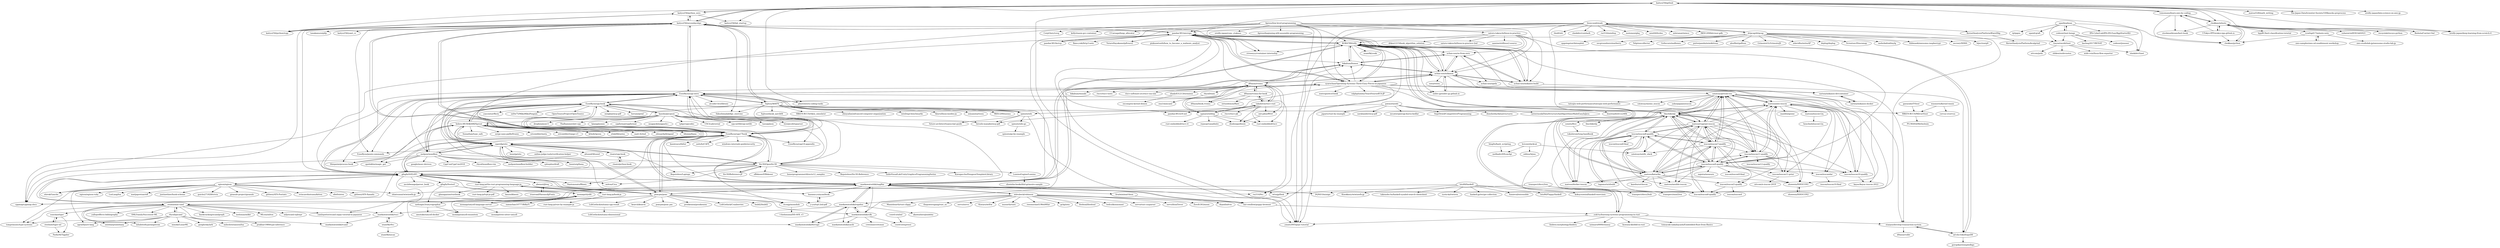 digraph G {
"kaityo256/github" -> "kaityo256/python_zero"
"kaityo256/github" -> "kaityo256/python2cpp"
"kaityo256/github" -> "kaityo256/sevendayshpc"
"kaityo256/github" -> "tomomano/learn-aws-by-coding"
"kaityo256/github" -> "kaityo256/lab_startup"
"kaityo256/github" -> "matsui528/math_writing"
"kaityo256/github" -> "chokkan/mlnote"
"kaityo256/github" -> "chokkan/python"
"kaityo256/github" -> "ymmt2005/grpc-tutorial" ["e"=1]
"kaityo256/github" -> "pandax381/microps"
"kaityo256/github" -> "The-Japan-DataScientist-Society/100knocks-preprocess" ["e"=1]
"kaityo256/github" -> "pfnet/intern-coding-tasks" ["e"=1]
"kaityo256/github" -> "fkubota/Carrier-Owl" ["e"=1]
"kaityo256/github" -> "oreilly-japan/data-science-on-aws-jp"
"kaityo256/github" -> "oreilly-japan/deep-learning-from-scratch-4" ["e"=1]
"bolero-MURAKAMI/Sprout" -> "edouarda/brigand" ["e"=1]
"bolero-MURAKAMI/Sprout" -> "ldionne/hana" ["e"=1]
"bolero-MURAKAMI/Sprout" -> "EzoeRyou/cpp-book"
"bolero-MURAKAMI/Sprout" -> "EzoeRyou/cpp17book"
"bolero-MURAKAMI/Sprout" -> "boostorg/hana" ["e"=1]
"bolero-MURAKAMI/Sprout" -> "foonathan/type_safe" ["e"=1]
"bolero-MURAKAMI/Sprout" -> "cpprefjp/site"
"bolero-MURAKAMI/Sprout" -> "serge-sans-paille/frozen" ["e"=1]
"bolero-MURAKAMI/Sprout" -> "apolukhin/magic_get" ["e"=1]
"bolero-MURAKAMI/Sprout" -> "ericniebler/meta" ["e"=1]
"bolero-MURAKAMI/Sprout" -> "ericniebler/range-v3" ["e"=1]
"bolero-MURAKAMI/Sprout" -> "melpon/wandbox"
"bolero-MURAKAMI/Sprout" -> "kthohr/gcem" ["e"=1]
"bolero-MURAKAMI/Sprout" -> "stlab/libraries" ["e"=1]
"bolero-MURAKAMI/Sprout" -> "matt-42/iod" ["e"=1]
"dripcap/dripcap" -> "deplug/deplug"
"dripcap/dripcap" -> "Screetsec/Dracnmap" ["e"=1]
"dripcap/dripcap" -> "mehrdadrad/mylg" ["e"=1]
"dripcap/dripcap" -> "thibmaek/awesome-raspberrypi" ["e"=1]
"dripcap/dripcap" -> "secrary/SSMA" ["e"=1]
"dripcap/dripcap" -> "linux-noah/noah"
"dripcap/dripcap" -> "bijection/g9" ["e"=1]
"dripcap/dripcap" -> "upgoingstar/datasploit" ["e"=1]
"dripcap/dripcap" -> "secgroundzero/warberry" ["e"=1]
"dripcap/dripcap" -> "Yelp/osxcollector" ["e"=1]
"dripcap/dripcap" -> "GoSecure/malboxes" ["e"=1]
"dripcap/dripcap" -> "putterpanda/mimikittenz" ["e"=1]
"dripcap/dripcap" -> "alexflint/gallium" ["e"=1]
"dripcap/dripcap" -> "GrimoireGL/GrimoireJS"
"dripcap/dripcap" -> "xdavidhu/mitmAP" ["e"=1]
"KOBA789/relly" -> "yuk1ty/learning-systems-programming-in-rust"
"KOBA789/relly" -> "ad-sho-loko/bogoDB"
"KOBA789/relly" -> "pandax381/microps"
"KOBA789/relly" -> "hikalium/liumos"
"KOBA789/relly" -> "uchan-nos/mikanos"
"KOBA789/relly" -> "matsuu/aws-isucon"
"KOBA789/relly" -> "starpos/develop-transaction-system"
"KOBA789/relly" -> "tkuchiki/alp"
"KOBA789/relly" -> "uchan-nos/mikanos-build"
"KOBA789/relly" -> "ymmt2005/grpc-tutorial" ["e"=1]
"KOBA789/relly" -> "maekawatoshiki/naglfar"
"KOBA789/relly" -> "utam0k/youki" ["e"=1]
"KOBA789/relly" -> "syarochan/Operating-Systems-Three-Easy-Pieces-in-japanese"
"KOBA789/relly" -> "rrreeeyyy/container-internship"
"KOBA789/relly" -> "uchan-nos/os-from-zero"
"starpos/develop-transaction-system" -> "d0iasm/vulbr"
"starpos/develop-transaction-system" -> "ad-sho-loko/bogoDB"
"syarochan/Operating-Systems-Three-Easy-Pieces-in-japanese" -> "pandax381/microps"
"syarochan/Operating-Systems-Three-Easy-Pieces-in-japanese" -> "ralphplumley/TeachYourselfCS-JP"
"syarochan/Operating-Systems-Three-Easy-Pieces-in-japanese" -> "EzoeRyou/cpp-intro"
"syarochan/Operating-Systems-Three-Easy-Pieces-in-japanese" -> "hikalium/liumos"
"syarochan/Operating-Systems-Three-Easy-Pieces-in-japanese" -> "KOBA789/relly"
"syarochan/Operating-Systems-Three-Easy-Pieces-in-japanese" -> "uchan-nos/mikanos"
"syarochan/Operating-Systems-Three-Easy-Pieces-in-japanese" -> "ad-sho-loko/bogoDB"
"syarochan/Operating-Systems-Three-Easy-Pieces-in-japanese" -> "catatsuy/private-isu"
"syarochan/Operating-Systems-Three-Easy-Pieces-in-japanese" -> "osdev-jp/osdev-jp.github.io"
"syarochan/Operating-Systems-Three-Easy-Pieces-in-japanese" -> "starpos/develop-transaction-system"
"syarochan/Operating-Systems-Three-Easy-Pieces-in-japanese" -> "hiroshi-manabe/sicp-pdf" ["e"=1]
"syarochan/Operating-Systems-Three-Easy-Pieces-in-japanese" -> "ymmt2005/grpc-tutorial" ["e"=1]
"syarochan/Operating-Systems-Three-Easy-Pieces-in-japanese" -> "Shinpeim/process-book" ["e"=1]
"syarochan/Operating-Systems-Three-Easy-Pieces-in-japanese" -> "yuk1ty/learning-systems-programming-in-rust"
"syarochan/Operating-Systems-Three-Easy-Pieces-in-japanese" -> "zoetrope/etcd-book"
"Siv3D/OpenSiv3D" -> "Siv3D/Reference-JP"
"Siv3D/OpenSiv3D" -> "cppmap/cppmap.docs"
"Siv3D/OpenSiv3D" -> "EzoeRyou/cpp17book"
"Siv3D/OpenSiv3D" -> "cpprefjp/site"
"Siv3D/OpenSiv3D" -> "Kasugaccho/DungeonTemplateLibrary" ["e"=1]
"Siv3D/OpenSiv3D" -> "Reputeless/Laptops"
"Siv3D/OpenSiv3D" -> "LuminoEngine/Lumino"
"Siv3D/OpenSiv3D" -> "bolero-MURAKAMI/Sprout"
"Siv3D/OpenSiv3D" -> "effekseer/Effekseer" ["e"=1]
"Siv3D/OpenSiv3D" -> "boxerprogrammer/directx12_samples" ["e"=1]
"Siv3D/OpenSiv3D" -> "Reputeless/Siv3D-Reference"
"Siv3D/OpenSiv3D" -> "miiton/Cica" ["e"=1]
"Siv3D/OpenSiv3D" -> "EzoeRyou/cpp-intro"
"Siv3D/OpenSiv3D" -> "gfngfn/SATySFi"
"Siv3D/OpenSiv3D" -> "IndieVisualLab/UnityGraphicsProgrammingSeries" ["e"=1]
"steshaw/tiger-ml" -> "sunchao/tiger"
"steshaw/tiger-ml" -> "ParkerK/Tigpiler"
"Siv3D/Reference-JP" -> "Siv3D/OpenSiv3D"
"melpon/wandbox" -> "rhysd/wandbox-vim"
"melpon/wandbox" -> "bolero-MURAKAMI/Sprout"
"melpon/wandbox" -> "EzoeRyou/cpp-book"
"melpon/wandbox" -> "cpprefjp/site"
"melpon/wandbox" -> "melpon/wandbox-builder"
"melpon/wandbox" -> "EzoeRyou/cpp17book"
"melpon/wandbox" -> "Siv3D/OpenSiv3D"
"melpon/wandbox" -> "boostorg/hana" ["e"=1]
"melpon/wandbox" -> "gfngfn/SATySFi"
"melpon/wandbox" -> "EzoeRyou/cpp-intro"
"melpon/wandbox" -> "Shinpeim/process-book" ["e"=1]
"melpon/wandbox" -> "apolukhin/magic_get" ["e"=1]
"melpon/wandbox" -> "cplusplus/draft" ["e"=1]
"melpon/wandbox" -> "google/mozc-devices" ["e"=1]
"melpon/wandbox" -> "CppCon/CppCon2018" ["e"=1]
"poacpm/poac" -> "maekawatoshiki/naglfar"
"poacpm/poac" -> "gfngfn/SATySFi"
"poacpm/poac" -> "LoliGothick/mitama-cpp-result"
"poacpm/poac" -> "cpprefjp/site"
"poacpm/poac" -> "build2/build2" ["e"=1]
"poacpm/poac" -> "kearch/kearch"
"poacpm/poac" -> "EzoeRyou/cpp17book"
"poacpm/poac" -> "poacpm/poac.pm"
"poacpm/poac" -> "proskenion/proskenion"
"poacpm/poac" -> "cppmap/cppmap.docs"
"poacpm/poac" -> "EzoeRyou/cpp-intro"
"poacpm/poac" -> "LoliGothick/Cranberries"
"poacpm/poac" -> "maekawatoshiki/cilk"
"poacpm/poac" -> "esumii/min-caml"
"poacpm/poac" -> "ricosjp/monolish"
"chokkan/mlnote" -> "chokkan/python"
"chokkan/mlnote" -> "icoxfog417/mlnote-note"
"chokkan/mlnote" -> "tomomano/learn-aws-by-coding"
"chokkan/mlnote" -> "UTokyo-IPP/utokyo-ipp.github.io"
"chokkan/mlnote" -> "stockmarkteam/bert-book" ["e"=1]
"chokkan/mlnote" -> "suhara/cis6930-fall2021"
"chokkan/mlnote" -> "fkubota/Carrier-Owl" ["e"=1]
"chokkan/mlnote" -> "recsyslab/recsys-python"
"chokkan/mlnote" -> "oreilly-japan/deep-learning-from-scratch-4" ["e"=1]
"chokkan/mlnote" -> "hppRC/bert-classification-tutorial" ["e"=1]
"ricosjp/monolish" -> "t-hishinuma/DD-AVX_v3"
"UTokyo-IPP/utokyo-ipp.github.io" -> "chokkan/python"
"UTokyo-IPP/utokyo-ipp.github.io" -> "chokkan/mlnote"
"UTokyo-IPP/utokyo-ipp.github.io" -> "tomomano/learn-aws-by-coding"
"tomomano/learn-aws-by-coding" -> "kaityo256/github"
"tomomano/learn-aws-by-coding" -> "chokkan/python"
"tomomano/learn-aws-by-coding" -> "chokkan/mlnote"
"tomomano/learn-aws-by-coding" -> "stockmarkteam/bert-book" ["e"=1]
"fujitsu/A64FX" -> "kaityo256/sevendayshpc"
"fujitsu/A64FX" -> "fujitsu/xbyak_aarch64" ["e"=1]
"fujitsu/A64FX" -> "maekawatoshiki/cilk"
"fujitsu/A64FX" -> "EzoeRyou/cpp-intro"
"fujitsu/A64FX" -> "RIKEN-RCCS/riken_simulator"
"fujitsu/A64FX" -> "shioyadan/advanced-computer-organization"
"fujitsu/A64FX" -> "fukushimalab/hpc_exercise"
"fujitsu/A64FX" -> "ricosjp/monolish"
"fujitsu/A64FX" -> "intel/mpi-benchmarks" ["e"=1]
"fujitsu/A64FX" -> "tkmru/linux-insides-ja"
"fujitsu/A64FX" -> "seiyanuta/resea"
"fujitsu/A64FX" -> "syarochan/Operating-Systems-Three-Easy-Pieces-in-japanese"
"fujitsu/A64FX" -> "RKX1209/nsemu"
"fujitsu/A64FX" -> "EzoeRyou/cpp17book"
"fujitsu/A64FX" -> "RIKEN-RCCS/MilvusVisor"
"isucon/isucon11-prior" -> "nttcom/n-isucon-2019"
"matsuu/isucon12q" -> "henchiyb/isucon12q"
"rinatz/cpp-book" -> "rinatz/python-book"
"rinatz/cpp-book" -> "cpprefjp/site"
"rinatz/python-book" -> "rinatz/cpp-book"
"KernelAnalysisPlatform/KlareDbg" -> "KernelAnalysisPlatform/kvalgrind"
"isucon/isucandar" -> "isucon/isucon10-final"
"linux-noah/noah" -> "gfngfn/SATySFi"
"linux-noah/noah" -> "dripcap/dripcap"
"linux-noah/noah" -> "maekawatoshiki/naglfar"
"linux-noah/noah" -> "rui314/9cc" ["e"=1]
"linux-noah/noah" -> "syarochan/Operating-Systems-Three-Easy-Pieces-in-japanese"
"linux-noah/noah" -> "KernelAnalysisPlatform/KlareDbg"
"linux-noah/noah" -> "tbodt/ish" ["e"=1]
"linux-noah/noah" -> "pandax381/microps"
"linux-noah/noah" -> "slankdev/cuishark"
"linux-noah/noah" -> "rui314/minilisp" ["e"=1]
"linux-noah/noah" -> "matsuu/vagrant-isucon"
"linux-noah/noah" -> "motemen/ghq" ["e"=1]
"linux-noah/noah" -> "mist64/hvdos" ["e"=1]
"linux-noah/noah" -> "mhiramat/mincs"
"linux-noah/noah" -> "RKX1209/bitvisor-gdb"
"rhysd/gocaml" -> "esumii/min-caml"
"rhysd/gocaml" -> "milochristiansen/lua" ["e"=1]
"rhysd/gocaml" -> "prakhar1989/type-inference" ["e"=1]
"rhysd/gocaml" -> "minoki/LunarML"
"rhysd/gocaml" -> "inhabitedtype/angstrom" ["e"=1]
"rhysd/gocaml" -> "google/skylark" ["e"=1]
"rhysd/gocaml" -> "tomprimozic/type-systems" ["e"=1]
"rhysd/gocaml" -> "smlsharp/smlsharp" ["e"=1]
"rhysd/gocaml" -> "agraef/pure-lang"
"sarisia/mikanos-docker" -> "sarisia/mikanos-devcontainer"
"kaityo256/python_zero" -> "kaityo256/sevendayshpc"
"kaityo256/python_zero" -> "kaityo256/github"
"kaityo256/python_zero" -> "kaityo256/python2cpp"
"kaityo256/python_zero" -> "kaityo256/lab_startup"
"hikalium/liumos" -> "uchan-nos/mikanos"
"hikalium/liumos" -> "uchan-nos/os-from-zero"
"hikalium/liumos" -> "hikalium/wasabi"
"hikalium/liumos" -> "KOBA789/relly"
"hikalium/liumos" -> "maekawatoshiki/naglfar"
"ad-sho-loko/bogoDB" -> "starpos/develop-transaction-system"
"ad-sho-loko/bogoDB" -> "KOBA789/relly"
"ad-sho-loko/bogoDB" -> "goropikari/simpledbgo"
"yuk1ty/learning-systems-programming-in-rust" -> "KOBA789/relly"
"yuk1ty/learning-systems-programming-in-rust" -> "ymmt2005/grpc-tutorial" ["e"=1]
"yuk1ty/learning-systems-programming-in-rust" -> "uzimaru0000/clumsy" ["e"=1]
"yuk1ty/learning-systems-programming-in-rust" -> "kuwana-kb/ddd-in-rust" ["e"=1]
"yuk1ty/learning-systems-programming-in-rust" -> "tomoyuki-nakabayashi/Embedded-Rust-from-Basics"
"yuk1ty/learning-systems-programming-in-rust" -> "starpos/develop-transaction-system"
"yuk1ty/learning-systems-programming-in-rust" -> "lindera-morphology/lindera" ["e"=1]
"gfngfn/SATySFi" -> "poacpm/poac"
"gfngfn/SATySFi" -> "shirok/Gauche" ["e"=1]
"gfngfn/SATySFi" -> "egison/egison"
"gfngfn/SATySFi" -> "esumii/min-caml"
"gfngfn/SATySFi" -> "Naotonosato/Blawn" ["e"=1]
"gfngfn/SATySFi" -> "EzoeRyou/cpp-intro"
"gfngfn/SATySFi" -> "maekawatoshiki/naglfar"
"gfngfn/SATySFi" -> "abenori/jlreq"
"gfngfn/SATySFi" -> "gfngfn/Sesterl"
"gfngfn/SATySFi" -> "rust-lang-ja/the-rust-programming-language-ja"
"gfngfn/SATySFi" -> "camlspotter/ocaml-zippy-tutorial-in-japanese"
"gfngfn/SATySFi" -> "monaqa/slydifi"
"gfngfn/SATySFi" -> "miiton/Cica" ["e"=1]
"gfngfn/SATySFi" -> "EzoeRyou/cpp17book"
"gfngfn/SATySFi" -> "asciidwango/parser_book"
"kaityo256/sevendayshpc" -> "kaityo256/python_zero"
"kaityo256/sevendayshpc" -> "kaityo256/github"
"kaityo256/sevendayshpc" -> "kaityo256/python2cpp"
"kaityo256/sevendayshpc" -> "fujitsu/A64FX"
"kaityo256/sevendayshpc" -> "pandax381/microps"
"kaityo256/sevendayshpc" -> "EzoeRyou/cpp-intro"
"kaityo256/sevendayshpc" -> "cppmap/cppmap.docs"
"kaityo256/sevendayshpc" -> "KOBA789/relly"
"kaityo256/sevendayshpc" -> "maekawatoshiki/naglfar"
"kaityo256/sevendayshpc" -> "EzoeRyou/cpp17book"
"kaityo256/sevendayshpc" -> "fukushimalab/hpc_exercise"
"kaityo256/sevendayshpc" -> "EzoeRyou/posix-commands"
"kaityo256/sevendayshpc" -> "gfngfn/SATySFi"
"kaityo256/sevendayshpc" -> "tanakamura/pllp"
"kaityo256/sevendayshpc" -> "kaityo256/yaml_cv" ["e"=1]
"rust-lang-ja/the-rust-programming-language-ja" -> "hazama-yuinyan/book"
"rust-lang-ja/the-rust-programming-language-ja" -> "rust-lang-ja/book-ja"
"rust-lang-ja/the-rust-programming-language-ja" -> "ghmagazine/rustbook" ["e"=1]
"rust-lang-ja/the-rust-programming-language-ja" -> "gfngfn/SATySFi"
"rust-lang-ja/the-rust-programming-language-ja" -> "rust-lang-ja/trpl-ja-pdf"
"rust-lang-ja/the-rust-programming-language-ja" -> "kmizu/klassic"
"rust-lang-ja/the-rust-programming-language-ja" -> "y-yu/trpl-2nd-pdf"
"cpprefjp/site" -> "boostjp/site"
"cpprefjp/site" -> "EzoeRyou/cpp17book"
"cpprefjp/site" -> "cppmap/cppmap.docs"
"cpprefjp/site" -> "EzoeRyou/cpp-intro"
"cpprefjp/site" -> "bolero-MURAKAMI/Sprout"
"cpprefjp/site" -> "EzoeRyou/cpp-book"
"cpprefjp/site" -> "Siv3D/OpenSiv3D"
"cpprefjp/site" -> "poacpm/poac"
"cpprefjp/site" -> "Reputeless/Laptops"
"cpprefjp/site" -> "rinatz/cpp-book"
"cpprefjp/site" -> "online-judge-tools/verification-helper" ["e"=1]
"cpprefjp/site" -> "EzoeRyou/posix-commands"
"cpprefjp/site" -> "melpon/wandbox"
"cpprefjp/site" -> "altseed/Altseed"
"EzoeRyou/cpp-intro" -> "EzoeRyou/cpp17book"
"EzoeRyou/cpp-intro" -> "EzoeRyou/cpp-book"
"EzoeRyou/cpp-intro" -> "spinute/ods"
"EzoeRyou/cpp-intro" -> "kaityo256/sevendayshpc"
"EzoeRyou/cpp-intro" -> "cpprefjp/site"
"EzoeRyou/cpp-intro" -> "Naotonosato/Blawn" ["e"=1]
"EzoeRyou/cpp-intro" -> "cppmap/cppmap.docs"
"EzoeRyou/cpp-intro" -> "EzoeRyou/posix-commands"
"EzoeRyou/cpp-intro" -> "syarochan/Operating-Systems-Three-Easy-Pieces-in-japanese"
"EzoeRyou/cpp-intro" -> "gfngfn/SATySFi"
"EzoeRyou/cpp-intro" -> "fujitsu/A64FX"
"EzoeRyou/cpp-intro" -> "rui314/9cc" ["e"=1]
"EzoeRyou/cpp-intro" -> "pfnet/intern-coding-tasks" ["e"=1]
"EzoeRyou/cpp-intro" -> "atcoder-live/library" ["e"=1]
"EzoeRyou/cpp-intro" -> "maekawatoshiki/naglfar"
"esumii/min-caml" -> "rhysd/gocaml"
"esumii/min-caml" -> "tomprimozic/type-systems" ["e"=1]
"esumii/min-caml" -> "smlsharp/smlsharp" ["e"=1]
"esumii/min-caml" -> "camlspotter/ocaml-zippy-tutorial-in-japanese"
"esumii/min-caml" -> "backtracking/ocamlgraph" ["e"=1]
"esumii/min-caml" -> "maekawatoshiki/rucc"
"esumii/min-caml" -> "melsman/mlkit" ["e"=1]
"esumii/min-caml" -> "MLton/mlton" ["e"=1]
"esumii/min-caml" -> "inhabitedtype/angstrom" ["e"=1]
"esumii/min-caml" -> "gfngfn/SATySFi"
"esumii/min-caml" -> "maekawatoshiki/rcaml"
"esumii/min-caml" -> "sunchao/tiger"
"esumii/min-caml" -> "mfp/ocaml-sqlexpr"
"esumii/min-caml" -> "yallop/effects-bibliography" ["e"=1]
"esumii/min-caml" -> "SMLFamily/Successor-ML" ["e"=1]
"d0iasm/rvemu-for-book" -> "d0iasm/rvemu"
"d0iasm/rvemu-for-book" -> "takahirox/riscv-rust"
"d0iasm/rvemu-for-book" -> "siriusdemon/Rare"
"d0iasm/rvemu-for-book" -> "d0iasm/book.rvemu"
"d0iasm/rvemu" -> "d0iasm/rvemu-for-book"
"d0iasm/rvemu" -> "takahirox/riscv-rust"
"d0iasm/rvemu" -> "sgmarz/osblog"
"d0iasm/rvemu" -> "mit-pdos/RVirt"
"d0iasm/rvemu" -> "hikalium/liumos"
"d0iasm/rvemu" -> "rust-embedded/riscv" ["e"=1]
"d0iasm/rvemu" -> "d0iasm/book.rvemu"
"d0iasm/rvemu" -> "hikalium/wasabi"
"d0iasm/rvemu" -> "riscv/riscv-tests" ["e"=1]
"d0iasm/rvemu" -> "riscv-software-src/riscv-isa-sim" ["e"=1]
"d0iasm/rvemu" -> "shady831213/terminus"
"d0iasm/rvemu" -> "uchan-nos/mikanos"
"d0iasm/rvemu" -> "rhysd/wain"
"d0iasm/rvemu" -> "pandax381/microps"
"takahirox/riscv-rust" -> "d0iasm/rvemu"
"takahirox/riscv-rust" -> "d0iasm/rvemu-for-book"
"takahirox/riscv-rust" -> "sgmarz/osblog"
"takahirox/riscv-rust" -> "rust-embedded/riscv" ["e"=1]
"takahirox/riscv-rust" -> "mit-pdos/RVirt"
"takahirox/riscv-rust" -> "riscv/riscv-pk" ["e"=1]
"takahirox/riscv-rust" -> "diodesign/diosix"
"takahirox/riscv-rust" -> "pandax381/xv6-net"
"EzoeRyou/cpp17book" -> "EzoeRyou/cpp-book"
"EzoeRyou/cpp17book" -> "EzoeRyou/cpp-intro"
"EzoeRyou/cpp17book" -> "cpprefjp/site"
"EzoeRyou/cpp17book" -> "EzoeRyou/cpp14-appendix"
"EzoeRyou/cpp17book" -> "bolero-MURAKAMI/Sprout"
"EzoeRyou/cpp17book" -> "cppmap/cppmap.docs"
"EzoeRyou/cpp17book" -> "Siv3D/OpenSiv3D"
"EzoeRyou/cpp17book" -> "kaityo256/sevendayshpc"
"EzoeRyou/cpp17book" -> "gfngfn/SATySFi"
"EzoeRyou/cpp17book" -> "poacpm/poac"
"EzoeRyou/cpp17book" -> "kazatsuyu/fafnir"
"EzoeRyou/cpp17book" -> "aoitofu/CAFE" ["e"=1]
"EzoeRyou/cpp17book" -> "maekawatoshiki/naglfar"
"EzoeRyou/cpp17book" -> "windows-internals-guide/security" ["e"=1]
"maekawatoshiki/naglfar" -> "maekawatoshiki/rapidus"
"maekawatoshiki/naglfar" -> "maekawatoshiki/rucc"
"maekawatoshiki/naglfar" -> "hikalium/liumos"
"maekawatoshiki/naglfar" -> "maekawatoshiki/ferrugo"
"maekawatoshiki/naglfar" -> "maekawatoshiki/cilk"
"maekawatoshiki/naglfar" -> "poacpm/poac"
"maekawatoshiki/naglfar" -> "mbrubeck/robinson"
"maekawatoshiki/naglfar" -> "DQNEO/minigo" ["e"=1]
"maekawatoshiki/naglfar" -> "KOBA789/relly"
"maekawatoshiki/naglfar" -> "gfngfn/SATySFi"
"maekawatoshiki/naglfar" -> "lmt-swallow/puppy-browser"
"maekawatoshiki/naglfar" -> "liva/minimal-linux"
"maekawatoshiki/naglfar" -> "hazama-yuinyan/book"
"maekawatoshiki/naglfar" -> "rui314/9cc" ["e"=1]
"maekawatoshiki/naglfar" -> "kaityo256/sevendayshpc"
"maekawatoshiki/rapidus" -> "maekawatoshiki/naglfar"
"maekawatoshiki/rapidus" -> "maekawatoshiki/ferrugo"
"maekawatoshiki/rapidus" -> "maekawatoshiki/yacht"
"maekawatoshiki/rapidus" -> "maekawatoshiki/cilk"
"maekawatoshiki/rapidus" -> "akawashiro/jendeley"
"maekawatoshiki/rapidus" -> "maekawatoshiki/rucc"
"uchan-nos/mikanos" -> "uchan-nos/mikanos-build"
"uchan-nos/mikanos" -> "uchan-nos/os-from-zero"
"uchan-nos/mikanos" -> "hikalium/liumos"
"uchan-nos/mikanos" -> "osdev-jp/osdev-jp.github.io"
"uchan-nos/mikanos" -> "sarisia/mikanos-docker"
"uchan-nos/mikanos" -> "KOBA789/relly"
"uchan-nos/mikanos" -> "nuta/resea" ["e"=1]
"uchan-nos/mikanos" -> "pandax381/microps"
"uchan-nos/mikanos" -> "uchan-nos/opela"
"uchan-nos/mikanos" -> "syarochan/Operating-Systems-Three-Easy-Pieces-in-japanese"
"uchan-nos/mikanos" -> "sarisia/mikanos-devcontainer"
"uchan-nos/mikanos" -> "d0iasm/rvemu"
"patmorin/ods" -> "spinute/ods"
"patmorin/ods" -> "donsheehy/datastructures"
"patmorin/ods" -> "careermonk/DataStructureAndAlgorithmsMadeEasyInJava" ["e"=1]
"patmorin/ods" -> "bos/stanford-cs240h" ["e"=1]
"patmorin/ods" -> "japaric/rust-by-example" ["e"=1]
"patmorin/ods" -> "sarabander/sicp-pdf" ["e"=1]
"patmorin/ods" -> "necatiergin/cpp-kursu-kodlar" ["e"=1]
"patmorin/ods" -> "SuprDewd/CompetitiveProgramming" ["e"=1]
"lotz84/haskell" -> "shiatsumat/wiwinwlh-jp"
"lotz84/haskell" -> "haskell-jp/recipe-collection"
"lotz84/haskell" -> "fumieval/extensible"
"lotz84/haskell" -> "lotz84/FlappyHaskell"
"lotz84/haskell" -> "kokuyouwind/haskell-exercises"
"lotz84/haskell" -> "Kinokkory/wiwinwlh-jp"
"lotz84/haskell" -> "takenobu-hs/haskell-symbol-search-cheatsheet" ["e"=1]
"lotz84/haskell" -> "ryota-ka/twterm"
"abenori/jlreq" -> "trueroad/HaranoAjiFonts"
"abenori/jlreq" -> "wtsnjp/llmk"
"mbrubeck/robinson" -> "maekawatoshiki/naglfar"
"mbrubeck/robinson" -> "reesmichael1/WebWhir"
"mbrubeck/robinson" -> "gchp/iota" ["e"=1]
"mbrubeck/robinson" -> "litehtml/litehtml" ["e"=1]
"mbrubeck/robinson" -> "twilco/kosmonaut" ["e"=1]
"mbrubeck/robinson" -> "maekawatoshiki/rapidus"
"mbrubeck/robinson" -> "lmt-swallow/puppy-browser"
"mbrubeck/robinson" -> "servo/rust-cssparser" ["e"=1]
"mbrubeck/robinson" -> "servo/html5ever" ["e"=1]
"mbrubeck/robinson" -> "ZeroX-DG/moon" ["e"=1]
"mbrubeck/robinson" -> "Manishearth/rust-clippy" ["e"=1]
"mbrubeck/robinson" -> "thepowersgang/rust_os" ["e"=1]
"mbrubeck/robinson" -> "servo/servo" ["e"=1]
"mbrubeck/robinson" -> "Kintaro/wtftw" ["e"=1]
"mbrubeck/robinson" -> "murarth/rusti" ["e"=1]
"Apress/low-level-programming" -> "KOBA789/relly"
"Apress/low-level-programming" -> "rrreeeyyy/container-internship"
"Apress/low-level-programming" -> "satoru-takeuchi/linux-in-practice"
"Apress/low-level-programming" -> "maekawatoshiki/naglfar"
"Apress/low-level-programming" -> "DQNEO/minigo" ["e"=1]
"Apress/low-level-programming" -> "oreilly-japan/conc_ytakano"
"Apress/low-level-programming" -> "uchan-nos/mikanos"
"Apress/low-level-programming" -> "Apress/beginning-x64-assembly-programming"
"Apress/low-level-programming" -> "syarochan/Operating-Systems-Three-Easy-Pieces-in-japanese"
"Apress/low-level-programming" -> "CorpGlory/vsvg"
"Apress/low-level-programming" -> "kellyi/nasm-gcc-container"
"Apress/low-level-programming" -> "ymmt2005/grpc-tutorial" ["e"=1]
"Apress/low-level-programming" -> "CCareaga/heap_allocator" ["e"=1]
"wasmerio/kernel-wasm" -> "cervus-v/cervus" ["e"=1]
"wasmerio/kernel-wasm" -> "RIKEN-RCCS/MilvusVisor"
"bcicen/slackcat" -> "catatsuy/notify_slack"
"bcicen/slackcat" -> "melbadry9/ScanApi"
"bcicen/slackcat" -> "edduu/Arjun"
"sgmarz/osblog" -> "rust-embedded/riscv-rt" ["e"=1]
"sgmarz/osblog" -> "takahirox/riscv-rust"
"sgmarz/osblog" -> "d0iasm/rvemu"
"sgmarz/osblog" -> "diodesign/diosix"
"sgmarz/osblog" -> "rust-embedded/riscv" ["e"=1]
"sgmarz/osblog" -> "repnop/vanadinite"
"maekawatoshiki/cilk" -> "maekawatoshiki/yacht"
"maekawatoshiki/cilk" -> "maekawatoshiki/ferrugo"
"maekawatoshiki/cilk" -> "coord-e/expressi"
"maekawatoshiki/cilk" -> "maekawatoshiki/rapidus"
"maekawatoshiki/cilk" -> "cretonne/cretonne" ["e"=1]
"bing0o/bash_scripting" -> "melbadry9/ScanApi"
"uchan-nos/os-from-zero" -> "uchan-nos/mikanos"
"uchan-nos/os-from-zero" -> "uchan-nos/mikanos-build"
"uchan-nos/os-from-zero" -> "hikalium/liumos"
"uchan-nos/os-from-zero" -> "uchan-nos/opela"
"isucon/isucon5-qualify" -> "isucon/isucon6-qualify"
"isucon/isucon5-qualify" -> "isucon/isucon4"
"matsuu/vagrant-isucon" -> "isucon/isucon8-qualify"
"matsuu/vagrant-isucon" -> "tkuchiki/alp"
"matsuu/vagrant-isucon" -> "isucon/isucon7-qualify"
"matsuu/vagrant-isucon" -> "matsuu/kataribe"
"matsuu/vagrant-isucon" -> "catatsuy/private-isu"
"matsuu/vagrant-isucon" -> "isucon/isucon9-qualify"
"matsuu/vagrant-isucon" -> "matsuu/ansible-isucon"
"matsuu/vagrant-isucon" -> "isucon/isucon11-qualify"
"matsuu/vagrant-isucon" -> "matsuu/docker-isucon"
"matsuu/vagrant-isucon" -> "matsuu/aws-isucon"
"matsuu/vagrant-isucon" -> "isucon/isucon5-qualify"
"matsuu/vagrant-isucon" -> "isucon/isucon6-qualify"
"matsuu/vagrant-isucon" -> "isucon/isucon10-qualify"
"matsuu/vagrant-isucon" -> "showwin/ISHOCON1"
"matsuu/vagrant-isucon" -> "catatsuy/notify_slack"
"maekawatoshiki/ferrugo" -> "maekawatoshiki/rapidus"
"EzoeRyou/cpp-book" -> "EzoeRyou/cpp17book"
"EzoeRyou/cpp-book" -> "EzoeRyou/cpp-intro"
"EzoeRyou/cpp-book" -> "EzoeRyou/cpp14-appendix"
"EzoeRyou/cpp-book" -> "minghai/sicp-pdf" ["e"=1]
"EzoeRyou/cpp-book" -> "bolero-MURAKAMI/Sprout"
"EzoeRyou/cpp-book" -> "hiroshi-manabe/sicp-pdf" ["e"=1]
"EzoeRyou/cpp-book" -> "cpprefjp/site"
"EzoeRyou/cpp-book" -> "herumi/prml" ["e"=1]
"EzoeRyou/cpp-book" -> "yascentur/Ricty" ["e"=1]
"EzoeRyou/cpp-book" -> "kazuho/picojson"
"EzoeRyou/cpp-book" -> "melpon/wandbox"
"EzoeRyou/cpp-book" -> "spinute/ods"
"EzoeRyou/cpp-book" -> "sn0w75/MikuMikuPenguin" ["e"=1]
"EzoeRyou/cpp-book" -> "Shinpeim/process-book" ["e"=1]
"EzoeRyou/cpp-book" -> "OpenTouryoProject/OpenTouryo" ["e"=1]
"catatsuy/private-isu" -> "matsuu/vagrant-isucon"
"catatsuy/private-isu" -> "tkuchiki/alp"
"catatsuy/private-isu" -> "matsuu/aws-isucon"
"catatsuy/private-isu" -> "isucon/isucon10-qualify"
"catatsuy/private-isu" -> "isucon/isucon11-qualify"
"catatsuy/private-isu" -> "showwin/ISHOCON1"
"catatsuy/private-isu" -> "isucon/isucon9-qualify"
"catatsuy/private-isu" -> "isucon/isucon6-qualify"
"catatsuy/private-isu" -> "isucon/isucon7-qualify"
"catatsuy/private-isu" -> "matsuu/kataribe"
"catatsuy/private-isu" -> "tatsujin-web-performance/tatsujin-web-performance"
"catatsuy/private-isu" -> "catatsuy/memo_isucon"
"catatsuy/private-isu" -> "matsuu/docker-isucon"
"catatsuy/private-isu" -> "yahoojapan/yisucon"
"catatsuy/private-isu" -> "isucon/isucandar"
"LuminoEngine/Lumino" -> "shoeisha-books/hlsl-grimoire-sample" ["e"=1]
"icoxfog417/mlnote-note" -> "aws-studiolab-jp/awesome-studio-lab-jp"
"icoxfog417/mlnote-note" -> "aws-samples/aws-ml-enablement-workshop"
"icoxfog417/mlnote-note" -> "chokkan/python"
"lmt-swallow/puppy-browser" -> "maekawatoshiki/naglfar"
"lmt-swallow/puppy-browser" -> "yuk1ty/learning-systems-programming-in-rust"
"lmt-swallow/puppy-browser" -> "KOBA789/relly"
"chokkan/python" -> "chokkan/mlnote"
"tkuchiki/alp" -> "matsuu/vagrant-isucon"
"tkuchiki/alp" -> "isucon/isucon7-qualify"
"tkuchiki/alp" -> "catatsuy/private-isu"
"tkuchiki/alp" -> "matsuu/kataribe"
"tkuchiki/alp" -> "matsuu/aws-isucon"
"tkuchiki/alp" -> "isucon/isucon11-qualify"
"tkuchiki/alp" -> "isucon/isucon8-qualify"
"tkuchiki/alp" -> "isucon/isucon9-qualify"
"tkuchiki/alp" -> "isucon/isucon11-prior"
"tkuchiki/alp" -> "matsuu/docker-isucon"
"tkuchiki/alp" -> "showwin/ISHOCON1"
"tkuchiki/alp" -> "KOBA789/relly"
"tkuchiki/alp" -> "sonots/lltsv"
"tkuchiki/alp" -> "isucon/isucon6-qualify"
"tkuchiki/alp" -> "tkuchiki/slp"
"spinute/ods" -> "spinute/ods-go"
"spinute/ods" -> "EzoeRyou/cpp-intro"
"spinute/ods" -> "future-architect/typescript-guide" ["e"=1]
"spinute/ods" -> "hiroshi-manabe/sicp-pdf" ["e"=1]
"spinute/ods" -> "ymmt2005/grpc-tutorial" ["e"=1]
"spinute/ods" -> "EzoeRyou/cpp-book"
"liva/minimal-linux" -> "drpnd/advos"
"rhysd/wain" -> "osa1/mincaml"
"tinynetwork/tinet" -> "slankdev/tinet"
"tinynetwork/tinet" -> "nttcom/pola"
"tinynetwork/tinet" -> "ebiken/nsdevnotes"
"tinynetwork/tinet" -> "wide-vsix/linux-flow-exporter"
"satoru-takeuchi/linux-in-practice" -> "satoru-takeuchi/linux-in-practice-2nd"
"satoru-takeuchi/linux-in-practice" -> "aamine/stdlinux2-source"
"satoru-takeuchi/linux-in-practice" -> "drken1215/book_algorithm_solution" ["e"=1]
"satoru-takeuchi/linux-in-practice" -> "uchan-nos/mikanos"
"satoru-takeuchi/linux-in-practice" -> "uchan-nos/mikanos-build"
"satoru-takeuchi/linux-in-practice" -> "uchan-nos/os-from-zero"
"satoru-takeuchi/linux-in-practice" -> "isucon/isucon9-qualify"
"satoru-takeuchi/linux-in-practice" -> "KOBA789/relly"
"matsuu/kataribe" -> "matsuu/vagrant-isucon"
"matsuu/kataribe" -> "tkuchiki/alp"
"matsuu/kataribe" -> "isucon/isucon5-qualify"
"matsuu/kataribe" -> "isucon/isucon7-qualify"
"matsuu/kataribe" -> "isucon/isucon9-qualify"
"matsuu/kataribe" -> "isucon/isucon8-qualify"
"matsuu/kataribe" -> "isucon/isucon6-qualify"
"matsuu/kataribe" -> "catatsuy/private-isu"
"matsuu/kataribe" -> "tagomoris/xbuild"
"matsuu/kataribe" -> "matsuu/ansible-isucon"
"matsuu/kataribe" -> "isucon/isucon11-qualify"
"matsuu/kataribe" -> "showwin/ISHOCON1"
"matsuu/kataribe" -> "matsuu/docker-isucon"
"matsuu/kataribe" -> "kazeburo/chocon" ["e"=1]
"matsuu/kataribe" -> "matsuu/aws-isucon"
"garasubo/T-Visor" -> "RIKEN-RCCS/MilvusVisor"
"uchan-nos/mikanos-build" -> "uchan-nos/mikanos"
"uchan-nos/mikanos-build" -> "uchan-nos/os-from-zero"
"uchan-nos/mikanos-build" -> "sarisia/mikanos-devcontainer"
"uchan-nos/mikanos-build" -> "KOBA789/relly"
"pandax381/microps" -> "pandax381/lectcp"
"pandax381/microps" -> "KOBA789/relly"
"pandax381/microps" -> "ymmt2005/grpc-tutorial" ["e"=1]
"pandax381/microps" -> "syarochan/Operating-Systems-Three-Easy-Pieces-in-japanese"
"pandax381/microps" -> "uchan-nos/mikanos"
"pandax381/microps" -> "kaityo256/sevendayshpc"
"pandax381/microps" -> "rrreeeyyy/container-internship"
"pandax381/microps" -> "pandax381/xv6-net"
"pandax381/microps" -> "flano-yuki/http3-note" ["e"=1]
"pandax381/microps" -> "YutaroHayakawa/ipftrace2" ["e"=1]
"pandax381/microps" -> "tinynetwork/tinet"
"pandax381/microps" -> "osdev-jp/osdev-jp.github.io"
"pandax381/microps" -> "pinksawtooth/how_to_become_a_malware_analyst" ["e"=1]
"pandax381/microps" -> "hikalium/liumos"
"pandax381/microps" -> "uchan-nos/mikanos-build"
"sunchao/tiger" -> "steshaw/tiger-ml"
"sunchao/tiger" -> "ParkerK/Tigpiler"
"rust-lang-ja/book-ja" -> "rust-lang-ja/rust-by-example-ja"
"rust-lang-ja/book-ja" -> "rust-lang-ja/the-rust-programming-language-ja"
"kazuho/picojson" -> "EzoeRyou/cpp-book"
"kazuho/picojson" -> "dropbox/json11" ["e"=1]
"kazuho/picojson" -> "bolero-MURAKAMI/Sprout"
"kazuho/picojson" -> "cpprefjp/site"
"kazuho/picojson" -> "Thalhammer/jwt-cpp" ["e"=1]
"kazuho/picojson" -> "hjiang/jsonxx" ["e"=1]
"kazuho/picojson" -> "cppformat/cppformat" ["e"=1]
"kazuho/picojson" -> "EzoeRyou/cpp17book"
"kazuho/picojson" -> "msgpack/msgpack-c" ["e"=1]
"kazuho/picojson" -> "tplgy/cppcodec" ["e"=1]
"kazuho/picojson" -> "USCiLab/cereal" ["e"=1]
"kazuho/picojson" -> "Siv3D/OpenSiv3D"
"kazuho/picojson" -> "cpp-netlib/cpp-netlib" ["e"=1]
"kazuho/picojson" -> "taocpp/json" ["e"=1]
"kazuho/picojson" -> "h2o/picohttpparser" ["e"=1]
"upa/deadman" -> "slankdev/tinet"
"upa/deadman" -> "tinynetwork/tinet"
"upa/deadman" -> "IPA-CyberLab/IPA-DN-EasyBgpStarterKit"
"upa/deadman" -> "codeout/inet-henge"
"upa/deadman" -> "iij/ipgen"
"upa/deadman" -> "upa/af-graft"
"transpect/docx2tex" -> "transpect/mml2tex"
"transpect/docx2tex" -> "transpect/docx2hub"
"transpect/docx2tex" -> "wtsnjp/llmk"
"gfngfn/Sesterl" -> "monaqa/slydifi"
"gfngfn/Sesterl" -> "na4zagin3/satyrographos"
"codeout/inet-henge" -> "upa/deadman"
"codeout/inet-henge" -> "bachng2017/RENAT"
"codeout/inet-henge" -> "tinynetwork/tinet"
"codeout/inet-henge" -> "codeout/junoser"
"codeout/inet-henge" -> "slankdev/tinet"
"osdev-jp/osdev-jp.github.io" -> "uchan-nos/mikanos"
"pandax381/lectcp" -> "pandax381/microps"
"egison/egison" -> "egison/egison-ruby" ["e"=1]
"egison/egison" -> "gfngfn/SATySFi"
"egison/egison" -> "LuxLang/lux" ["e"=1]
"egison/egison" -> "matijapretnar/eff" ["e"=1]
"egison/egison" -> "justinethier/husk-scheme" ["e"=1]
"egison/egison" -> "guicho271828/trivia" ["e"=1]
"egison/egison" -> "granule-project/granule" ["e"=1]
"egison/egison" -> "shirok/Gauche" ["e"=1]
"egison/egison" -> "githwxi/ATS-Postiats" ["e"=1]
"egison/egison" -> "agraef/pure-lang"
"egison/egison" -> "shiatsumat/wiwinwlh-jp"
"egison/egison" -> "tomprimozic/type-systems" ["e"=1]
"egison/egison" -> "evincarofautumn/kitten" ["e"=1]
"egison/egison" -> "ollef/sixten" ["e"=1]
"egison/egison" -> "githwxi/ATS-Xanadu" ["e"=1]
"isucon/isucon8-qualify" -> "matsuu/vagrant-isucon"
"isucon/isucon8-qualify" -> "isucon/isucon7-qualify"
"isucon/isucon8-qualify" -> "isucon/isucon9-qualify"
"isucon/isucon8-qualify" -> "isucon/isucon8-final"
"isucon/isucon8-qualify" -> "matsuu/ansible-isucon"
"isucon/isucon8-qualify" -> "matsuu/kataribe"
"isucon/isucon8-qualify" -> "matsuu/docker-isucon"
"isucon/isucon8-qualify" -> "tkuchiki/alp"
"isucon/isucon8-qualify" -> "catatsuy/notify_slack"
"isucon/isucon8-qualify" -> "tagomoris/xbuild"
"isucon/isucon8-qualify" -> "isucon/isucon6-qualify"
"isucon/isucon8-qualify" -> "isucon/isucon11-qualify"
"mit-pdos/RVirt" -> "diodesign/diosix"
"isucon/isucon7-qualify" -> "isucon/isucon8-qualify"
"isucon/isucon7-qualify" -> "matsuu/vagrant-isucon"
"isucon/isucon7-qualify" -> "tkuchiki/alp"
"isucon/isucon7-qualify" -> "isucon/isucon6-qualify"
"isucon/isucon7-qualify" -> "matsuu/kataribe"
"isucon/isucon7-qualify" -> "showwin/ISHOCON1"
"isucon/isucon7-qualify" -> "isucon/isucon5-qualify"
"isucon/isucon7-qualify" -> "isucon/isucon11-qualify"
"isucon/isucon7-qualify" -> "isucon/isucon9-qualify"
"isucon/isucon7-qualify" -> "catatsuy/private-isu"
"isucon/isucon7-qualify" -> "catatsuy/notify_slack"
"isucon/isucon9-qualify" -> "matsuu/vagrant-isucon"
"isucon/isucon9-qualify" -> "isucon/isucon8-qualify"
"isucon/isucon9-qualify" -> "isucon/isucon11-qualify"
"isucon/isucon9-qualify" -> "matsuu/kataribe"
"isucon/isucon9-qualify" -> "catatsuy/private-isu"
"isucon/isucon9-qualify" -> "isucon/isucon10-qualify"
"isucon/isucon9-qualify" -> "matsuu/aws-isucon"
"isucon/isucon9-qualify" -> "tkuchiki/alp"
"isucon/isucon9-qualify" -> "isucon/isucon7-qualify"
"isucon/isucon9-qualify" -> "najeira/measure"
"isucon/isucon9-qualify" -> "isucon/isucandar"
"isucon/isucon9-qualify" -> "isucon/isucon11-prior"
"isucon/isucon9-qualify" -> "isucon/isucon9-final"
"isucon/isucon9-qualify" -> "matsuu/ansible-isucon"
"isucon/isucon9-qualify" -> "matsuu/docker-isucon"
"tagomoris/xbuild" -> "isucon/isucon8-qualify"
"sonots/lltsv" -> "tokuhirom/teng-handbook"
"y-yu/trpl-2nd-pdf" -> "hazama-yuinyan/book"
"kaityo256/python2cpp" -> "kaityo256/python_zero"
"monaqa/slydifi" -> "monaqa/satysfi-language-server"
"monaqa/slydifi" -> "namachan10777/BiByFi"
"monaqa/slydifi" -> "na4zagin3/satyrographos"
"monaqa/slydifi" -> "monaqa/satysfi-enumitem"
"matsuu/aws-isucon" -> "isucon/isucon11-prior"
"matsuu/aws-isucon" -> "isucon/isucon10-qualify"
"matsuu/aws-isucon" -> "catatsuy/private-isu"
"matsuu/aws-isucon" -> "tkuchiki/alp"
"matsuu/aws-isucon" -> "kayac/kayac-isucon-2022"
"matsuu/aws-isucon" -> "isucon/isucandar"
"matsuu/aws-isucon" -> "masibw/goone"
"matsuu/aws-isucon" -> "matsuu/isucon12q"
"matsuu/aws-isucon" -> "isucon/isucon11-qualify"
"hazama-yuinyan/book" -> "y-yu/trpl-2nd-pdf"
"maekawatoshiki/rucc" -> "maekawatoshiki/rcaml"
"maekawatoshiki/rucc" -> "utam0k/r9cc"
"spinute/ods-go" -> "spinute/go-by-example"
"RIKEN-RCCS/MilvusVisor" -> "PG-MANA/Methylenix"
"sarisia/mikanos-devcontainer" -> "sarisia/mikanos-docker"
"monaqa/satysfi-language-server" -> "monaqa/tree-sitter-satysfi"
"monaqa/satysfi-language-server" -> "monaqa/slydifi"
"shady831213/terminus" -> "oscomp/os-kernel-demos"
"showwin/ISHOCON2" -> "showwin/ISHOCON1"
"trueroad/HaranoAjiFonts" -> "abenori/jlreq"
"isucon/isucon11-qualify" -> "isucon/isucon12-qualify"
"isucon/isucon11-qualify" -> "isucon/isucon11-prior"
"isucon/isucon11-qualify" -> "isucon/isucon10-qualify"
"isucon/isucon11-qualify" -> "tkuchiki/alp"
"isucon/isucon11-qualify" -> "isucon/isucon9-qualify"
"isucon/isucon11-qualify" -> "matsuu/aws-isucon"
"isucon/isucon11-qualify" -> "catatsuy/private-isu"
"LoliGothick/mitama-cpp-result" -> "LoliGothick/mitama-dimensional"
"utam0k/r9cc" -> "maekawatoshiki/rucc"
"utam0k/r9cc" -> "utam0k/mican"
"aws-samples/aws-ml-enablement-workshop" -> "icoxfog417/mlnote-note"
"isucon/isucon10-qualify" -> "matsuu/aws-isucon"
"isucon/isucon10-qualify" -> "kayac/kayac-isucon-2022"
"showwin/ISHOCON1" -> "showwin/ISHOCON2"
"na4zagin3/satyrographos" -> "monaqa/satysfi-enumitem"
"na4zagin3/satyrographos" -> "amutake/satysfi-docker"
"coord-e/mlml" -> "coord-e/expressi"
"kaityo256/github" ["l"="-11.348,-24.604"]
"kaityo256/python_zero" ["l"="-11.322,-24.585"]
"kaityo256/python2cpp" ["l"="-11.308,-24.597"]
"kaityo256/sevendayshpc" ["l"="-11.276,-24.546"]
"tomomano/learn-aws-by-coding" ["l"="-11.381,-24.648"]
"kaityo256/lab_startup" ["l"="-11.33,-24.616"]
"matsui528/math_writing" ["l"="-11.35,-24.638"]
"chokkan/mlnote" ["l"="-11.403,-24.67"]
"chokkan/python" ["l"="-11.379,-24.67"]
"ymmt2005/grpc-tutorial" ["l"="-10.799,-23.688"]
"pandax381/microps" ["l"="-11.348,-24.47"]
"The-Japan-DataScientist-Society/100knocks-preprocess" ["l"="25.557,31.857"]
"pfnet/intern-coding-tasks" ["l"="25.634,31.886"]
"fkubota/Carrier-Owl" ["l"="25.663,31.9"]
"oreilly-japan/data-science-on-aws-jp" ["l"="-11.386,-24.616"]
"oreilly-japan/deep-learning-from-scratch-4" ["l"="25.557,31.875"]
"bolero-MURAKAMI/Sprout" ["l"="-11.187,-24.624"]
"edouarda/brigand" ["l"="-11.488,21.803"]
"ldionne/hana" ["l"="-11.494,21.742"]
"EzoeRyou/cpp-book" ["l"="-11.185,-24.599"]
"EzoeRyou/cpp17book" ["l"="-11.207,-24.576"]
"boostorg/hana" ["l"="-11.545,21.87"]
"foonathan/type_safe" ["l"="-11.513,21.836"]
"cpprefjp/site" ["l"="-11.216,-24.607"]
"serge-sans-paille/frozen" ["l"="-11.486,21.877"]
"apolukhin/magic_get" ["l"="-11.525,21.831"]
"ericniebler/meta" ["l"="-11.474,21.779"]
"ericniebler/range-v3" ["l"="-11.673,21.894"]
"melpon/wandbox" ["l"="-11.165,-24.608"]
"kthohr/gcem" ["l"="-11.415,21.824"]
"stlab/libraries" ["l"="-11.47,21.826"]
"matt-42/iod" ["l"="-11.557,21.798"]
"dripcap/dripcap" ["l"="-11.382,-24.317"]
"deplug/deplug" ["l"="-11.385,-24.279"]
"Screetsec/Dracnmap" ["l"="-7.276,-42.976"]
"mehrdadrad/mylg" ["l"="-13.048,1.984"]
"thibmaek/awesome-raspberrypi" ["l"="28.197,-19.036"]
"secrary/SSMA" ["l"="-13.428,-45.982"]
"linux-noah/noah" ["l"="-11.342,-24.406"]
"bijection/g9" ["l"="13.687,-34.379"]
"upgoingstar/datasploit" ["l"="-7.206,-43.026"]
"secgroundzero/warberry" ["l"="-7.423,-43.119"]
"Yelp/osxcollector" ["l"="-13.462,-46.23"]
"GoSecure/malboxes" ["l"="-13.408,-46.049"]
"putterpanda/mimikittenz" ["l"="-7.201,-43.108"]
"alexflint/gallium" ["l"="-13.149,1.885"]
"GrimoireGL/GrimoireJS" ["l"="-11.414,-24.264"]
"xdavidhu/mitmAP" ["l"="-7.364,-43.069"]
"KOBA789/relly" ["l"="-11.358,-24.485"]
"yuk1ty/learning-systems-programming-in-rust" ["l"="-11.331,-24.517"]
"ad-sho-loko/bogoDB" ["l"="-11.352,-24.506"]
"hikalium/liumos" ["l"="-11.316,-24.457"]
"uchan-nos/mikanos" ["l"="-11.348,-24.446"]
"matsuu/aws-isucon" ["l"="-11.461,-24.428"]
"starpos/develop-transaction-system" ["l"="-11.352,-24.524"]
"tkuchiki/alp" ["l"="-11.486,-24.441"]
"uchan-nos/mikanos-build" ["l"="-11.378,-24.465"]
"maekawatoshiki/naglfar" ["l"="-11.245,-24.507"]
"utam0k/youki" ["l"="-8.795,5.08"]
"syarochan/Operating-Systems-Three-Easy-Pieces-in-japanese" ["l"="-11.323,-24.481"]
"rrreeeyyy/container-internship" ["l"="-11.387,-24.491"]
"uchan-nos/os-from-zero" ["l"="-11.367,-24.451"]
"d0iasm/vulbr" ["l"="-11.374,-24.551"]
"ralphplumley/TeachYourselfCS-JP" ["l"="-11.29,-24.447"]
"EzoeRyou/cpp-intro" ["l"="-11.219,-24.557"]
"catatsuy/private-isu" ["l"="-11.476,-24.408"]
"osdev-jp/osdev-jp.github.io" ["l"="-11.327,-24.441"]
"hiroshi-manabe/sicp-pdf" ["l"="-11.006,-23.694"]
"Shinpeim/process-book" ["l"="-11.089,-23.694"]
"zoetrope/etcd-book" ["l"="-11.29,-24.47"]
"Siv3D/OpenSiv3D" ["l"="-11.212,-24.626"]
"Siv3D/Reference-JP" ["l"="-11.22,-24.656"]
"cppmap/cppmap.docs" ["l"="-11.231,-24.58"]
"Kasugaccho/DungeonTemplateLibrary" ["l"="-13.291,41.259"]
"Reputeless/Laptops" ["l"="-11.241,-24.644"]
"LuminoEngine/Lumino" ["l"="-11.204,-24.692"]
"effekseer/Effekseer" ["l"="-23.993,32.346"]
"boxerprogrammer/directx12_samples" ["l"="-15.14,26.818"]
"Reputeless/Siv3D-Reference" ["l"="-11.208,-24.669"]
"miiton/Cica" ["l"="-10.934,-23.821"]
"gfngfn/SATySFi" ["l"="-11.157,-24.531"]
"IndieVisualLab/UnityGraphicsProgrammingSeries" ["l"="-12.977,40.269"]
"steshaw/tiger-ml" ["l"="-11.007,-24.44"]
"sunchao/tiger" ["l"="-11.023,-24.461"]
"ParkerK/Tigpiler" ["l"="-10.993,-24.447"]
"rhysd/wandbox-vim" ["l"="-11.136,-24.66"]
"melpon/wandbox-builder" ["l"="-11.134,-24.636"]
"cplusplus/draft" ["l"="-11.797,21.968"]
"google/mozc-devices" ["l"="-10.867,-23.863"]
"CppCon/CppCon2018" ["l"="-11.726,21.823"]
"poacpm/poac" ["l"="-11.187,-24.546"]
"LoliGothick/mitama-cpp-result" ["l"="-11.134,-24.546"]
"build2/build2" ["l"="-11.715,20.99"]
"kearch/kearch" ["l"="-11.153,-24.569"]
"poacpm/poac.pm" ["l"="-11.18,-24.564"]
"proskenion/proskenion" ["l"="-11.169,-24.566"]
"LoliGothick/Cranberries" ["l"="-11.161,-24.554"]
"maekawatoshiki/cilk" ["l"="-11.199,-24.509"]
"esumii/min-caml" ["l"="-11.082,-24.514"]
"ricosjp/monolish" ["l"="-11.172,-24.48"]
"icoxfog417/mlnote-note" ["l"="-11.407,-24.715"]
"UTokyo-IPP/utokyo-ipp.github.io" ["l"="-11.39,-24.688"]
"stockmarkteam/bert-book" ["l"="25.6,31.821"]
"suhara/cis6930-fall2021" ["l"="-11.443,-24.676"]
"recsyslab/recsys-python" ["l"="-11.433,-24.695"]
"hppRC/bert-classification-tutorial" ["l"="25.669,31.798"]
"t-hishinuma/DD-AVX_v3" ["l"="-11.146,-24.452"]
"fujitsu/A64FX" ["l"="-11.232,-24.49"]
"fujitsu/xbyak_aarch64" ["l"="27.784,35.252"]
"RIKEN-RCCS/riken_simulator" ["l"="-11.252,-24.47"]
"shioyadan/advanced-computer-organization" ["l"="-11.24,-24.461"]
"fukushimalab/hpc_exercise" ["l"="-11.268,-24.507"]
"intel/mpi-benchmarks" ["l"="28.013,35.223"]
"tkmru/linux-insides-ja" ["l"="-11.223,-24.451"]
"seiyanuta/resea" ["l"="-11.244,-24.437"]
"RKX1209/nsemu" ["l"="-11.216,-24.426"]
"RIKEN-RCCS/MilvusVisor" ["l"="-11.164,-24.396"]
"isucon/isucon11-prior" ["l"="-11.47,-24.448"]
"nttcom/n-isucon-2019" ["l"="-11.489,-24.471"]
"matsuu/isucon12q" ["l"="-11.473,-24.471"]
"henchiyb/isucon12q" ["l"="-11.488,-24.495"]
"rinatz/cpp-book" ["l"="-11.245,-24.672"]
"rinatz/python-book" ["l"="-11.255,-24.704"]
"KernelAnalysisPlatform/KlareDbg" ["l"="-11.383,-24.376"]
"KernelAnalysisPlatform/kvalgrind" ["l"="-11.403,-24.357"]
"isucon/isucandar" ["l"="-11.468,-24.387"]
"isucon/isucon10-final" ["l"="-11.477,-24.347"]
"rui314/9cc" ["l"="-13.881,17.566"]
"tbodt/ish" ["l"="-47.385,2.181"]
"slankdev/cuishark" ["l"="-11.339,-24.369"]
"rui314/minilisp" ["l"="-13.908,17.57"]
"matsuu/vagrant-isucon" ["l"="-11.497,-24.424"]
"motemen/ghq" ["l"="-11.056,-23.708"]
"mist64/hvdos" ["l"="-14.479,-6.518"]
"mhiramat/mincs" ["l"="-11.363,-24.358"]
"RKX1209/bitvisor-gdb" ["l"="-11.362,-24.385"]
"rhysd/gocaml" ["l"="-11.007,-24.52"]
"milochristiansen/lua" ["l"="-13.394,1.965"]
"prakhar1989/type-inference" ["l"="-9.255,13.677"]
"minoki/LunarML" ["l"="-10.961,-24.53"]
"inhabitedtype/angstrom" ["l"="-9.231,12.635"]
"google/skylark" ["l"="-13.338,1.888"]
"tomprimozic/type-systems" ["l"="-9.301,13.567"]
"smlsharp/smlsharp" ["l"="-9.5,13.632"]
"agraef/pure-lang" ["l"="-10.991,-24.491"]
"sarisia/mikanos-docker" ["l"="-11.385,-24.418"]
"sarisia/mikanos-devcontainer" ["l"="-11.386,-24.435"]
"hikalium/wasabi" ["l"="-11.296,-24.413"]
"goropikari/simpledbgo" ["l"="-11.367,-24.534"]
"uzimaru0000/clumsy" ["l"="-4.985,-44.475"]
"kuwana-kb/ddd-in-rust" ["l"="-11.761,-23.654"]
"tomoyuki-nakabayashi/Embedded-Rust-from-Basics" ["l"="-11.35,-24.554"]
"lindera-morphology/lindera" ["l"="-9.101,-18.712"]
"shirok/Gauche" ["l"="-8.044,13.439"]
"egison/egison" ["l"="-11.046,-24.495"]
"Naotonosato/Blawn" ["l"="-10.834,-23.816"]
"abenori/jlreq" ["l"="-11.093,-24.647"]
"gfngfn/Sesterl" ["l"="-11.11,-24.473"]
"rust-lang-ja/the-rust-programming-language-ja" ["l"="-11.085,-24.568"]
"camlspotter/ocaml-zippy-tutorial-in-japanese" ["l"="-11.112,-24.509"]
"monaqa/slydifi" ["l"="-11.104,-24.454"]
"asciidwango/parser_book" ["l"="-11.134,-24.487"]
"EzoeRyou/posix-commands" ["l"="-11.255,-24.581"]
"tanakamura/pllp" ["l"="-11.306,-24.562"]
"kaityo256/yaml_cv" ["l"="-10.657,-23.707"]
"hazama-yuinyan/book" ["l"="-11.133,-24.562"]
"rust-lang-ja/book-ja" ["l"="-11.037,-24.588"]
"ghmagazine/rustbook" ["l"="28.698,-21.78"]
"rust-lang-ja/trpl-ja-pdf" ["l"="-11.064,-24.59"]
"kmizu/klassic" ["l"="-11.053,-24.57"]
"y-yu/trpl-2nd-pdf" ["l"="-11.108,-24.577"]
"boostjp/site" ["l"="-11.258,-24.63"]
"online-judge-tools/verification-helper" ["l"="28.878,-21.768"]
"altseed/Altseed" ["l"="-11.245,-24.62"]
"spinute/ods" ["l"="-11.136,-24.604"]
"atcoder-live/library" ["l"="28.811,-21.767"]
"backtracking/ocamlgraph" ["l"="-9.285,12.745"]
"maekawatoshiki/rucc" ["l"="-11.138,-24.504"]
"melsman/mlkit" ["l"="-9.473,13.61"]
"MLton/mlton" ["l"="-9.434,13.59"]
"maekawatoshiki/rcaml" ["l"="-11.096,-24.492"]
"mfp/ocaml-sqlexpr" ["l"="-11.043,-24.529"]
"yallop/effects-bibliography" ["l"="-9.262,13.492"]
"SMLFamily/Successor-ML" ["l"="-9.488,13.621"]
"d0iasm/rvemu-for-book" ["l"="-11.294,-24.331"]
"d0iasm/rvemu" ["l"="-11.302,-24.368"]
"takahirox/riscv-rust" ["l"="-11.272,-24.347"]
"siriusdemon/Rare" ["l"="-11.284,-24.295"]
"d0iasm/book.rvemu" ["l"="-11.312,-24.322"]
"sgmarz/osblog" ["l"="-11.268,-24.32"]
"mit-pdos/RVirt" ["l"="-11.243,-24.341"]
"rust-embedded/riscv" ["l"="-8.027,4.987"]
"riscv/riscv-tests" ["l"="-9.532,46.446"]
"riscv-software-src/riscv-isa-sim" ["l"="-9.484,46.462"]
"shady831213/terminus" ["l"="-11.327,-24.335"]
"rhysd/wain" ["l"="-11.31,-24.281"]
"riscv/riscv-pk" ["l"="-9.529,46.415"]
"diodesign/diosix" ["l"="-11.239,-24.316"]
"pandax381/xv6-net" ["l"="-11.303,-24.4"]
"EzoeRyou/cpp14-appendix" ["l"="-11.207,-24.593"]
"kazatsuyu/fafnir" ["l"="-11.243,-24.599"]
"aoitofu/CAFE" ["l"="-13.479,27.184"]
"windows-internals-guide/security" ["l"="-10.572,-23.695"]
"maekawatoshiki/rapidus" ["l"="-11.199,-24.491"]
"maekawatoshiki/ferrugo" ["l"="-11.211,-24.474"]
"mbrubeck/robinson" ["l"="-11.252,-24.53"]
"DQNEO/minigo" ["l"="-13.726,17.635"]
"lmt-swallow/puppy-browser" ["l"="-11.294,-24.509"]
"liva/minimal-linux" ["l"="-11.197,-24.445"]
"maekawatoshiki/yacht" ["l"="-11.175,-24.497"]
"akawashiro/jendeley" ["l"="-11.168,-24.451"]
"nuta/resea" ["l"="-12.386,18.789"]
"uchan-nos/opela" ["l"="-11.367,-24.429"]
"patmorin/ods" ["l"="-11.039,-24.667"]
"donsheehy/datastructures" ["l"="-10.997,-24.69"]
"careermonk/DataStructureAndAlgorithmsMadeEasyInJava" ["l"="5.648,16.082"]
"bos/stanford-cs240h" ["l"="-8.38,12.292"]
"japaric/rust-by-example" ["l"="-9.625,5.179"]
"sarabander/sicp-pdf" ["l"="-8.008,13.678"]
"necatiergin/cpp-kursu-kodlar" ["l"="22.797,-23.942"]
"SuprDewd/CompetitiveProgramming" ["l"="29.04,-21.61"]
"lotz84/haskell" ["l"="-10.859,-24.457"]
"shiatsumat/wiwinwlh-jp" ["l"="-10.944,-24.473"]
"haskell-jp/recipe-collection" ["l"="-10.847,-24.428"]
"fumieval/extensible" ["l"="-10.844,-24.486"]
"lotz84/FlappyHaskell" ["l"="-10.837,-24.447"]
"kokuyouwind/haskell-exercises" ["l"="-10.871,-24.436"]
"Kinokkory/wiwinwlh-jp" ["l"="-10.828,-24.468"]
"takenobu-hs/haskell-symbol-search-cheatsheet" ["l"="-7.832,12.234"]
"ryota-ka/twterm" ["l"="-10.811,-24.442"]
"trueroad/HaranoAjiFonts" ["l"="-11.085,-24.67"]
"wtsnjp/llmk" ["l"="-11.054,-24.715"]
"reesmichael1/WebWhir" ["l"="-11.28,-24.57"]
"gchp/iota" ["l"="-9.564,5.152"]
"litehtml/litehtml" ["l"="-12.591,25.813"]
"twilco/kosmonaut" ["l"="-9.226,4.822"]
"servo/rust-cssparser" ["l"="-9.265,5.131"]
"servo/html5ever" ["l"="-9.19,5.185"]
"ZeroX-DG/moon" ["l"="-11.185,-4.036"]
"Manishearth/rust-clippy" ["l"="-9.484,5.199"]
"thepowersgang/rust_os" ["l"="-9.732,5.357"]
"servo/servo" ["l"="-9.257,4.667"]
"Kintaro/wtftw" ["l"="-9.593,5.161"]
"murarth/rusti" ["l"="-9.526,5.176"]
"Apress/low-level-programming" ["l"="-11.381,-24.514"]
"satoru-takeuchi/linux-in-practice" ["l"="-11.413,-24.471"]
"oreilly-japan/conc_ytakano" ["l"="-11.434,-24.545"]
"Apress/beginning-x64-assembly-programming" ["l"="-11.41,-24.559"]
"CorpGlory/vsvg" ["l"="-11.41,-24.524"]
"kellyi/nasm-gcc-container" ["l"="-11.401,-24.538"]
"CCareaga/heap_allocator" ["l"="-12.103,25.86"]
"wasmerio/kernel-wasm" ["l"="-11.12,-24.34"]
"cervus-v/cervus" ["l"="-9.698,5.007"]
"bcicen/slackcat" ["l"="-11.609,-24.543"]
"catatsuy/notify_slack" ["l"="-11.546,-24.467"]
"melbadry9/ScanApi" ["l"="-11.654,-24.569"]
"edduu/Arjun" ["l"="-11.624,-24.574"]
"rust-embedded/riscv-rt" ["l"="-8.028,4.959"]
"repnop/vanadinite" ["l"="-11.248,-24.278"]
"coord-e/expressi" ["l"="-11.16,-24.509"]
"cretonne/cretonne" ["l"="-9.685,5.031"]
"bing0o/bash_scripting" ["l"="-11.686,-24.587"]
"isucon/isucon5-qualify" ["l"="-11.542,-24.402"]
"isucon/isucon6-qualify" ["l"="-11.528,-24.418"]
"isucon/isucon4" ["l"="-11.576,-24.378"]
"isucon/isucon8-qualify" ["l"="-11.525,-24.435"]
"isucon/isucon7-qualify" ["l"="-11.512,-24.431"]
"matsuu/kataribe" ["l"="-11.513,-24.417"]
"isucon/isucon9-qualify" ["l"="-11.482,-24.423"]
"matsuu/ansible-isucon" ["l"="-11.513,-24.448"]
"isucon/isucon11-qualify" ["l"="-11.49,-24.411"]
"matsuu/docker-isucon" ["l"="-11.502,-24.403"]
"isucon/isucon10-qualify" ["l"="-11.458,-24.409"]
"showwin/ISHOCON1" ["l"="-11.518,-24.4"]
"minghai/sicp-pdf" ["l"="-11.143,-23.731"]
"herumi/prml" ["l"="25.687,31.807"]
"yascentur/Ricty" ["l"="-11.121,-23.768"]
"kazuho/picojson" ["l"="-11.18,-24.649"]
"sn0w75/MikuMikuPenguin" ["l"="-15.124,41.588"]
"OpenTouryoProject/OpenTouryo" ["l"="-11.285,-23.791"]
"tatsujin-web-performance/tatsujin-web-performance" ["l"="-11.497,-24.362"]
"catatsuy/memo_isucon" ["l"="-11.48,-24.37"]
"yahoojapan/yisucon" ["l"="-11.461,-24.364"]
"shoeisha-books/hlsl-grimoire-sample" ["l"="-15.155,26.801"]
"aws-studiolab-jp/awesome-studio-lab-jp" ["l"="-11.431,-24.734"]
"aws-samples/aws-ml-enablement-workshop" ["l"="-11.409,-24.743"]
"sonots/lltsv" ["l"="-11.575,-24.413"]
"tkuchiki/slp" ["l"="-11.514,-24.476"]
"spinute/ods-go" ["l"="-11.096,-24.622"]
"future-architect/typescript-guide" ["l"="-10.812,-23.722"]
"drpnd/advos" ["l"="-11.183,-24.422"]
"osa1/mincaml" ["l"="-11.31,-24.25"]
"tinynetwork/tinet" ["l"="-11.545,-24.504"]
"slankdev/tinet" ["l"="-11.592,-24.502"]
"nttcom/pola" ["l"="-11.549,-24.534"]
"ebiken/nsdevnotes" ["l"="-11.568,-24.507"]
"wide-vsix/linux-flow-exporter" ["l"="-11.564,-24.523"]
"satoru-takeuchi/linux-in-practice-2nd" ["l"="-11.442,-24.507"]
"aamine/stdlinux2-source" ["l"="-11.447,-24.487"]
"drken1215/book_algorithm_solution" ["l"="28.813,-21.733"]
"tagomoris/xbuild" ["l"="-11.556,-24.43"]
"kazeburo/chocon" ["l"="-17.19,-0.811"]
"garasubo/T-Visor" ["l"="-11.157,-24.367"]
"pandax381/lectcp" ["l"="-11.39,-24.454"]
"flano-yuki/http3-note" ["l"="-10.834,-23.778"]
"YutaroHayakawa/ipftrace2" ["l"="-11.606,1.812"]
"pinksawtooth/how_to_become_a_malware_analyst" ["l"="-10.503,-23.685"]
"rust-lang-ja/rust-by-example-ja" ["l"="-10.995,-24.603"]
"dropbox/json11" ["l"="-11.806,22.019"]
"Thalhammer/jwt-cpp" ["l"="-11.593,22.093"]
"hjiang/jsonxx" ["l"="-11.974,21.974"]
"cppformat/cppformat" ["l"="-11.639,21.748"]
"msgpack/msgpack-c" ["l"="-11.768,22.178"]
"tplgy/cppcodec" ["l"="-11.478,22.049"]
"USCiLab/cereal" ["l"="-11.704,21.994"]
"cpp-netlib/cpp-netlib" ["l"="-11.692,22.098"]
"taocpp/json" ["l"="-11.286,21.897"]
"h2o/picohttpparser" ["l"="-11.768,22.426"]
"upa/deadman" ["l"="-11.624,-24.49"]
"IPA-CyberLab/IPA-DN-EasyBgpStarterKit" ["l"="-11.675,-24.479"]
"codeout/inet-henge" ["l"="-11.617,-24.512"]
"iij/ipgen" ["l"="-11.654,-24.489"]
"upa/af-graft" ["l"="-11.644,-24.467"]
"transpect/docx2tex" ["l"="-11.021,-24.762"]
"transpect/mml2tex" ["l"="-10.994,-24.783"]
"transpect/docx2hub" ["l"="-11.021,-24.788"]
"na4zagin3/satyrographos" ["l"="-11.081,-24.451"]
"bachng2017/RENAT" ["l"="-11.658,-24.515"]
"codeout/junoser" ["l"="-11.645,-24.532"]
"egison/egison-ruby" ["l"="7.502,-30.254"]
"LuxLang/lux" ["l"="-7.902,14.719"]
"matijapretnar/eff" ["l"="-9.321,13.549"]
"justinethier/husk-scheme" ["l"="-8.385,12.349"]
"guicho271828/trivia" ["l"="-8.313,13.426"]
"granule-project/granule" ["l"="-9.218,13.487"]
"githwxi/ATS-Postiats" ["l"="-9.169,13.59"]
"evincarofautumn/kitten" ["l"="-9.184,13.543"]
"ollef/sixten" ["l"="-9.196,13.502"]
"githwxi/ATS-Xanadu" ["l"="-9.117,13.621"]
"isucon/isucon8-final" ["l"="-11.569,-24.448"]
"najeira/measure" ["l"="-11.49,-24.385"]
"isucon/isucon9-final" ["l"="-11.509,-24.383"]
"tokuhirom/teng-handbook" ["l"="-11.608,-24.402"]
"monaqa/satysfi-language-server" ["l"="-11.096,-24.426"]
"namachan10777/BiByFi" ["l"="-11.08,-24.434"]
"monaqa/satysfi-enumitem" ["l"="-11.092,-24.44"]
"kayac/kayac-isucon-2022" ["l"="-11.438,-24.415"]
"masibw/goone" ["l"="-11.441,-24.4"]
"utam0k/r9cc" ["l"="-11.101,-24.527"]
"spinute/go-by-example" ["l"="-11.072,-24.632"]
"PG-MANA/Methylenix" ["l"="-11.14,-24.381"]
"monaqa/tree-sitter-satysfi" ["l"="-11.081,-24.406"]
"oscomp/os-kernel-demos" ["l"="-11.336,-24.313"]
"showwin/ISHOCON2" ["l"="-11.54,-24.381"]
"isucon/isucon12-qualify" ["l"="-11.522,-24.366"]
"LoliGothick/mitama-dimensional" ["l"="-11.106,-24.551"]
"utam0k/mican" ["l"="-11.066,-24.542"]
"amutake/satysfi-docker" ["l"="-11.06,-24.435"]
"coord-e/mlml" ["l"="-11.129,-24.519"]
}